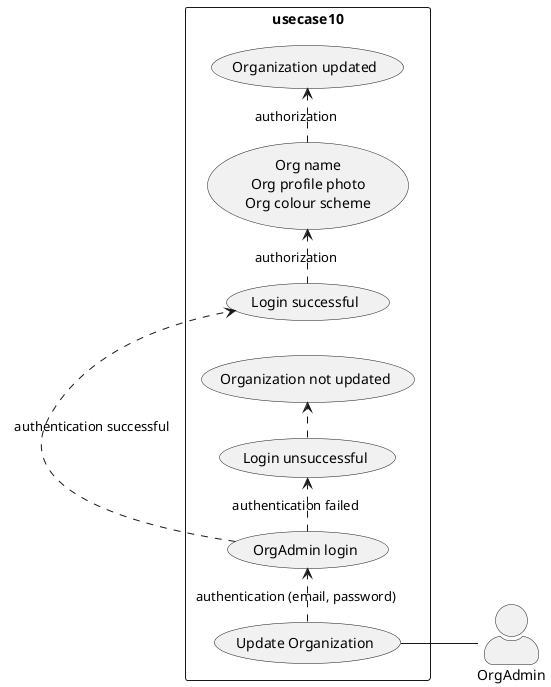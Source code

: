 @startuml OrgAdmin Update Organization

skinparam actorStyle awesome
left to right direction
skinparam packageStyle rectangle

actor OrgAdmin
rectangle usecase10 {
  OrgAdmin-- (Update Organization)
  (Update Organization) .> (OrgAdmin login) : authentication (email, password)
  (OrgAdmin login) .> (Login successful) : authentication successful
  (Login successful) .> (Org name\nOrg profile photo\nOrg colour scheme) : authorization
  (Org name\nOrg profile photo\nOrg colour scheme) .> (Organization updated) : authorization 
  (OrgAdmin login) .> (Login unsuccessful) : authentication failed
  (Login unsuccessful) .> (Organization not updated)  
  (Update Organization)-- OrgAdmin
}

@enduml